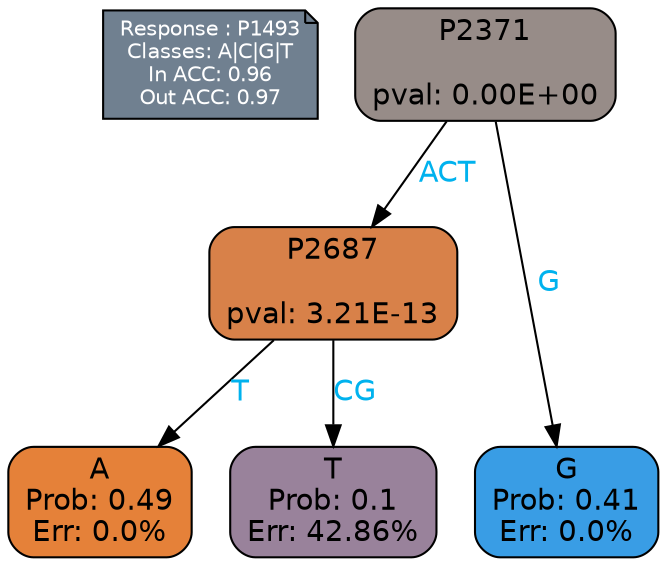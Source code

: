 digraph Tree {
node [shape=box, style="filled, rounded", color="black", fontname=helvetica] ;
graph [ranksep=equally, splines=polylines, bgcolor=transparent, dpi=600] ;
edge [fontname=helvetica] ;
LEGEND [label="Response : P1493
Classes: A|C|G|T
In ACC: 0.96
Out ACC: 0.97
",shape=note,align=left,style=filled,fillcolor="slategray",fontcolor="white",fontsize=10];1 [label="P2371

pval: 0.00E+00", fillcolor="#978c88"] ;
2 [label="P2687

pval: 3.21E-13", fillcolor="#d88149"] ;
3 [label="A
Prob: 0.49
Err: 0.0%", fillcolor="#e58139"] ;
4 [label="T
Prob: 0.1
Err: 42.86%", fillcolor="#99829b"] ;
5 [label="G
Prob: 0.41
Err: 0.0%", fillcolor="#399de5"] ;
1 -> 2 [label="ACT",fontcolor=deepskyblue2] ;
1 -> 5 [label="G",fontcolor=deepskyblue2] ;
2 -> 3 [label="T",fontcolor=deepskyblue2] ;
2 -> 4 [label="CG",fontcolor=deepskyblue2] ;
{rank = same; 3;4;5;}{rank = same; LEGEND;1;}}